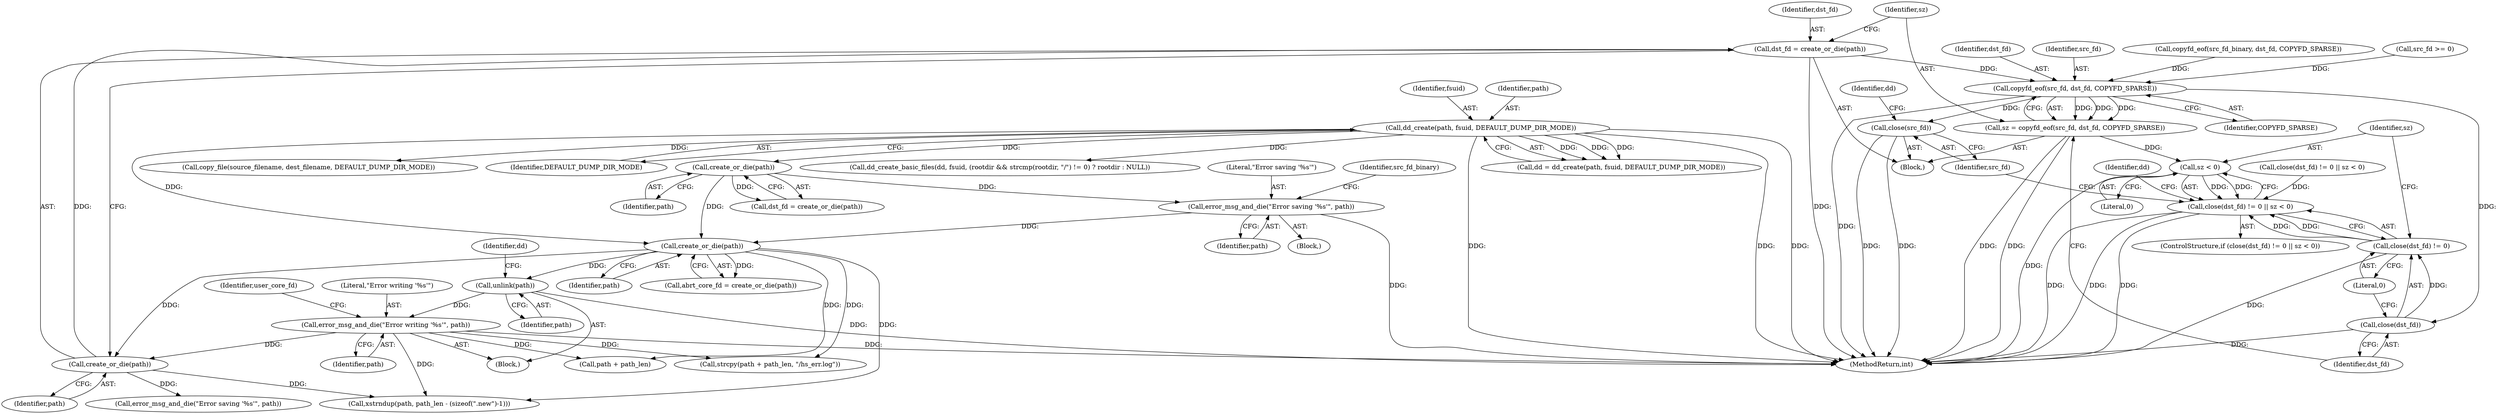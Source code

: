digraph "0_abrt_80408e9e24a1c10f85fd969e1853e0f192157f92_0@API" {
"1001005" [label="(Call,dst_fd = create_or_die(path))"];
"1001007" [label="(Call,create_or_die(path))"];
"1000927" [label="(Call,error_msg_and_die(\"Error writing '%s'\", path))"];
"1000914" [label="(Call,unlink(path))"];
"1000889" [label="(Call,create_or_die(path))"];
"1000881" [label="(Call,error_msg_and_die(\"Error saving '%s'\", path))"];
"1000855" [label="(Call,create_or_die(path))"];
"1000617" [label="(Call,dd_create(path, fsuid, DEFAULT_DUMP_DIR_MODE))"];
"1001012" [label="(Call,copyfd_eof(src_fd, dst_fd, COPYFD_SPARSE))"];
"1001010" [label="(Call,sz = copyfd_eof(src_fd, dst_fd, COPYFD_SPARSE))"];
"1001022" [label="(Call,sz < 0)"];
"1001017" [label="(Call,close(dst_fd) != 0 || sz < 0)"];
"1001019" [label="(Call,close(dst_fd))"];
"1001018" [label="(Call,close(dst_fd) != 0)"];
"1001031" [label="(Call,close(src_fd))"];
"1000889" [label="(Call,create_or_die(path))"];
"1000885" [label="(Identifier,src_fd_binary)"];
"1000618" [label="(Identifier,path)"];
"1001022" [label="(Call,sz < 0)"];
"1001043" [label="(Call,xstrndup(path, path_len - (sizeof(\".new\")-1)))"];
"1001027" [label="(Identifier,dd)"];
"1001013" [label="(Identifier,src_fd)"];
"1001012" [label="(Call,copyfd_eof(src_fd, dst_fd, COPYFD_SPARSE))"];
"1001019" [label="(Call,close(dst_fd))"];
"1001034" [label="(Identifier,dd)"];
"1000882" [label="(Literal,\"Error saving '%s'\")"];
"1000855" [label="(Call,create_or_die(path))"];
"1000999" [label="(Call,strcpy(path + path_len, \"/hs_err.log\"))"];
"1001020" [label="(Identifier,dst_fd)"];
"1000890" [label="(Identifier,path)"];
"1000913" [label="(Block,)"];
"1000998" [label="(Block,)"];
"1001010" [label="(Call,sz = copyfd_eof(src_fd, dst_fd, COPYFD_SPARSE))"];
"1000617" [label="(Call,dd_create(path, fsuid, DEFAULT_DUMP_DIR_MODE))"];
"1000883" [label="(Identifier,path)"];
"1000629" [label="(Call,dd_create_basic_files(dd, fsuid, (rootdir && strcmp(rootdir, \"/\") != 0) ? rootdir : NULL))"];
"1000860" [label="(Call,copyfd_eof(src_fd_binary, dst_fd, COPYFD_SPARSE))"];
"1001024" [label="(Literal,0)"];
"1000933" [label="(Identifier,user_core_fd)"];
"1000995" [label="(Call,src_fd >= 0)"];
"1001031" [label="(Call,close(src_fd))"];
"1001168" [label="(MethodReturn,int)"];
"1001000" [label="(Call,path + path_len)"];
"1000927" [label="(Call,error_msg_and_die(\"Error writing '%s'\", path))"];
"1001005" [label="(Call,dst_fd = create_or_die(path))"];
"1001015" [label="(Identifier,COPYFD_SPARSE)"];
"1000914" [label="(Call,unlink(path))"];
"1000620" [label="(Identifier,DEFAULT_DUMP_DIR_MODE)"];
"1001023" [label="(Identifier,sz)"];
"1001018" [label="(Call,close(dst_fd) != 0)"];
"1000915" [label="(Identifier,path)"];
"1000929" [label="(Identifier,path)"];
"1000887" [label="(Call,abrt_core_fd = create_or_die(path))"];
"1000615" [label="(Call,dd = dd_create(path, fsuid, DEFAULT_DUMP_DIR_MODE))"];
"1000680" [label="(Call,copy_file(source_filename, dest_filename, DEFAULT_DUMP_DIR_MODE))"];
"1000856" [label="(Identifier,path)"];
"1001006" [label="(Identifier,dst_fd)"];
"1001028" [label="(Call,error_msg_and_die(\"Error saving '%s'\", path))"];
"1000878" [label="(Block,)"];
"1000619" [label="(Identifier,fsuid)"];
"1001021" [label="(Literal,0)"];
"1001032" [label="(Identifier,src_fd)"];
"1000928" [label="(Literal,\"Error writing '%s'\")"];
"1000881" [label="(Call,error_msg_and_die(\"Error saving '%s'\", path))"];
"1001014" [label="(Identifier,dst_fd)"];
"1001016" [label="(ControlStructure,if (close(dst_fd) != 0 || sz < 0))"];
"1001011" [label="(Identifier,sz)"];
"1001008" [label="(Identifier,path)"];
"1000917" [label="(Identifier,dd)"];
"1000870" [label="(Call,close(dst_fd) != 0 || sz < 0)"];
"1001007" [label="(Call,create_or_die(path))"];
"1001017" [label="(Call,close(dst_fd) != 0 || sz < 0)"];
"1000853" [label="(Call,dst_fd = create_or_die(path))"];
"1001005" -> "1000998"  [label="AST: "];
"1001005" -> "1001007"  [label="CFG: "];
"1001006" -> "1001005"  [label="AST: "];
"1001007" -> "1001005"  [label="AST: "];
"1001011" -> "1001005"  [label="CFG: "];
"1001005" -> "1001168"  [label="DDG: "];
"1001007" -> "1001005"  [label="DDG: "];
"1001005" -> "1001012"  [label="DDG: "];
"1001007" -> "1001008"  [label="CFG: "];
"1001008" -> "1001007"  [label="AST: "];
"1000927" -> "1001007"  [label="DDG: "];
"1000889" -> "1001007"  [label="DDG: "];
"1001007" -> "1001028"  [label="DDG: "];
"1001007" -> "1001043"  [label="DDG: "];
"1000927" -> "1000913"  [label="AST: "];
"1000927" -> "1000929"  [label="CFG: "];
"1000928" -> "1000927"  [label="AST: "];
"1000929" -> "1000927"  [label="AST: "];
"1000933" -> "1000927"  [label="CFG: "];
"1000927" -> "1001168"  [label="DDG: "];
"1000914" -> "1000927"  [label="DDG: "];
"1000927" -> "1000999"  [label="DDG: "];
"1000927" -> "1001000"  [label="DDG: "];
"1000927" -> "1001043"  [label="DDG: "];
"1000914" -> "1000913"  [label="AST: "];
"1000914" -> "1000915"  [label="CFG: "];
"1000915" -> "1000914"  [label="AST: "];
"1000917" -> "1000914"  [label="CFG: "];
"1000914" -> "1001168"  [label="DDG: "];
"1000889" -> "1000914"  [label="DDG: "];
"1000889" -> "1000887"  [label="AST: "];
"1000889" -> "1000890"  [label="CFG: "];
"1000890" -> "1000889"  [label="AST: "];
"1000887" -> "1000889"  [label="CFG: "];
"1000889" -> "1000887"  [label="DDG: "];
"1000881" -> "1000889"  [label="DDG: "];
"1000617" -> "1000889"  [label="DDG: "];
"1000855" -> "1000889"  [label="DDG: "];
"1000889" -> "1000999"  [label="DDG: "];
"1000889" -> "1001000"  [label="DDG: "];
"1000889" -> "1001043"  [label="DDG: "];
"1000881" -> "1000878"  [label="AST: "];
"1000881" -> "1000883"  [label="CFG: "];
"1000882" -> "1000881"  [label="AST: "];
"1000883" -> "1000881"  [label="AST: "];
"1000885" -> "1000881"  [label="CFG: "];
"1000881" -> "1001168"  [label="DDG: "];
"1000855" -> "1000881"  [label="DDG: "];
"1000855" -> "1000853"  [label="AST: "];
"1000855" -> "1000856"  [label="CFG: "];
"1000856" -> "1000855"  [label="AST: "];
"1000853" -> "1000855"  [label="CFG: "];
"1000855" -> "1000853"  [label="DDG: "];
"1000617" -> "1000855"  [label="DDG: "];
"1000617" -> "1000615"  [label="AST: "];
"1000617" -> "1000620"  [label="CFG: "];
"1000618" -> "1000617"  [label="AST: "];
"1000619" -> "1000617"  [label="AST: "];
"1000620" -> "1000617"  [label="AST: "];
"1000615" -> "1000617"  [label="CFG: "];
"1000617" -> "1001168"  [label="DDG: "];
"1000617" -> "1001168"  [label="DDG: "];
"1000617" -> "1001168"  [label="DDG: "];
"1000617" -> "1000615"  [label="DDG: "];
"1000617" -> "1000615"  [label="DDG: "];
"1000617" -> "1000615"  [label="DDG: "];
"1000617" -> "1000629"  [label="DDG: "];
"1000617" -> "1000680"  [label="DDG: "];
"1001012" -> "1001010"  [label="AST: "];
"1001012" -> "1001015"  [label="CFG: "];
"1001013" -> "1001012"  [label="AST: "];
"1001014" -> "1001012"  [label="AST: "];
"1001015" -> "1001012"  [label="AST: "];
"1001010" -> "1001012"  [label="CFG: "];
"1001012" -> "1001168"  [label="DDG: "];
"1001012" -> "1001010"  [label="DDG: "];
"1001012" -> "1001010"  [label="DDG: "];
"1001012" -> "1001010"  [label="DDG: "];
"1000995" -> "1001012"  [label="DDG: "];
"1000860" -> "1001012"  [label="DDG: "];
"1001012" -> "1001019"  [label="DDG: "];
"1001012" -> "1001031"  [label="DDG: "];
"1001010" -> "1000998"  [label="AST: "];
"1001011" -> "1001010"  [label="AST: "];
"1001020" -> "1001010"  [label="CFG: "];
"1001010" -> "1001168"  [label="DDG: "];
"1001010" -> "1001168"  [label="DDG: "];
"1001010" -> "1001022"  [label="DDG: "];
"1001022" -> "1001017"  [label="AST: "];
"1001022" -> "1001024"  [label="CFG: "];
"1001023" -> "1001022"  [label="AST: "];
"1001024" -> "1001022"  [label="AST: "];
"1001017" -> "1001022"  [label="CFG: "];
"1001022" -> "1001168"  [label="DDG: "];
"1001022" -> "1001017"  [label="DDG: "];
"1001022" -> "1001017"  [label="DDG: "];
"1001017" -> "1001016"  [label="AST: "];
"1001017" -> "1001018"  [label="CFG: "];
"1001018" -> "1001017"  [label="AST: "];
"1001027" -> "1001017"  [label="CFG: "];
"1001032" -> "1001017"  [label="CFG: "];
"1001017" -> "1001168"  [label="DDG: "];
"1001017" -> "1001168"  [label="DDG: "];
"1001017" -> "1001168"  [label="DDG: "];
"1001018" -> "1001017"  [label="DDG: "];
"1001018" -> "1001017"  [label="DDG: "];
"1000870" -> "1001017"  [label="DDG: "];
"1001019" -> "1001018"  [label="AST: "];
"1001019" -> "1001020"  [label="CFG: "];
"1001020" -> "1001019"  [label="AST: "];
"1001021" -> "1001019"  [label="CFG: "];
"1001019" -> "1001168"  [label="DDG: "];
"1001019" -> "1001018"  [label="DDG: "];
"1001018" -> "1001021"  [label="CFG: "];
"1001021" -> "1001018"  [label="AST: "];
"1001023" -> "1001018"  [label="CFG: "];
"1001018" -> "1001168"  [label="DDG: "];
"1001031" -> "1000998"  [label="AST: "];
"1001031" -> "1001032"  [label="CFG: "];
"1001032" -> "1001031"  [label="AST: "];
"1001034" -> "1001031"  [label="CFG: "];
"1001031" -> "1001168"  [label="DDG: "];
"1001031" -> "1001168"  [label="DDG: "];
}
